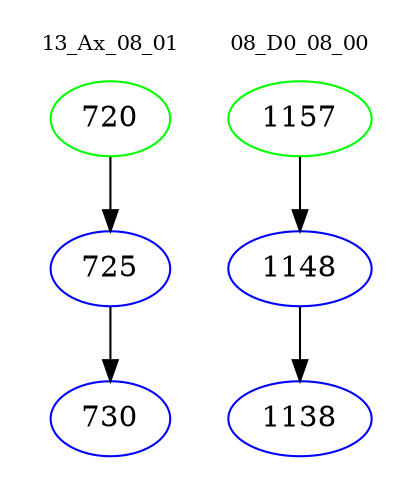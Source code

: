 digraph{
subgraph cluster_0 {
color = white
label = "13_Ax_08_01";
fontsize=10;
T0_720 [label="720", color="green"]
T0_720 -> T0_725 [color="black"]
T0_725 [label="725", color="blue"]
T0_725 -> T0_730 [color="black"]
T0_730 [label="730", color="blue"]
}
subgraph cluster_1 {
color = white
label = "08_D0_08_00";
fontsize=10;
T1_1157 [label="1157", color="green"]
T1_1157 -> T1_1148 [color="black"]
T1_1148 [label="1148", color="blue"]
T1_1148 -> T1_1138 [color="black"]
T1_1138 [label="1138", color="blue"]
}
}
